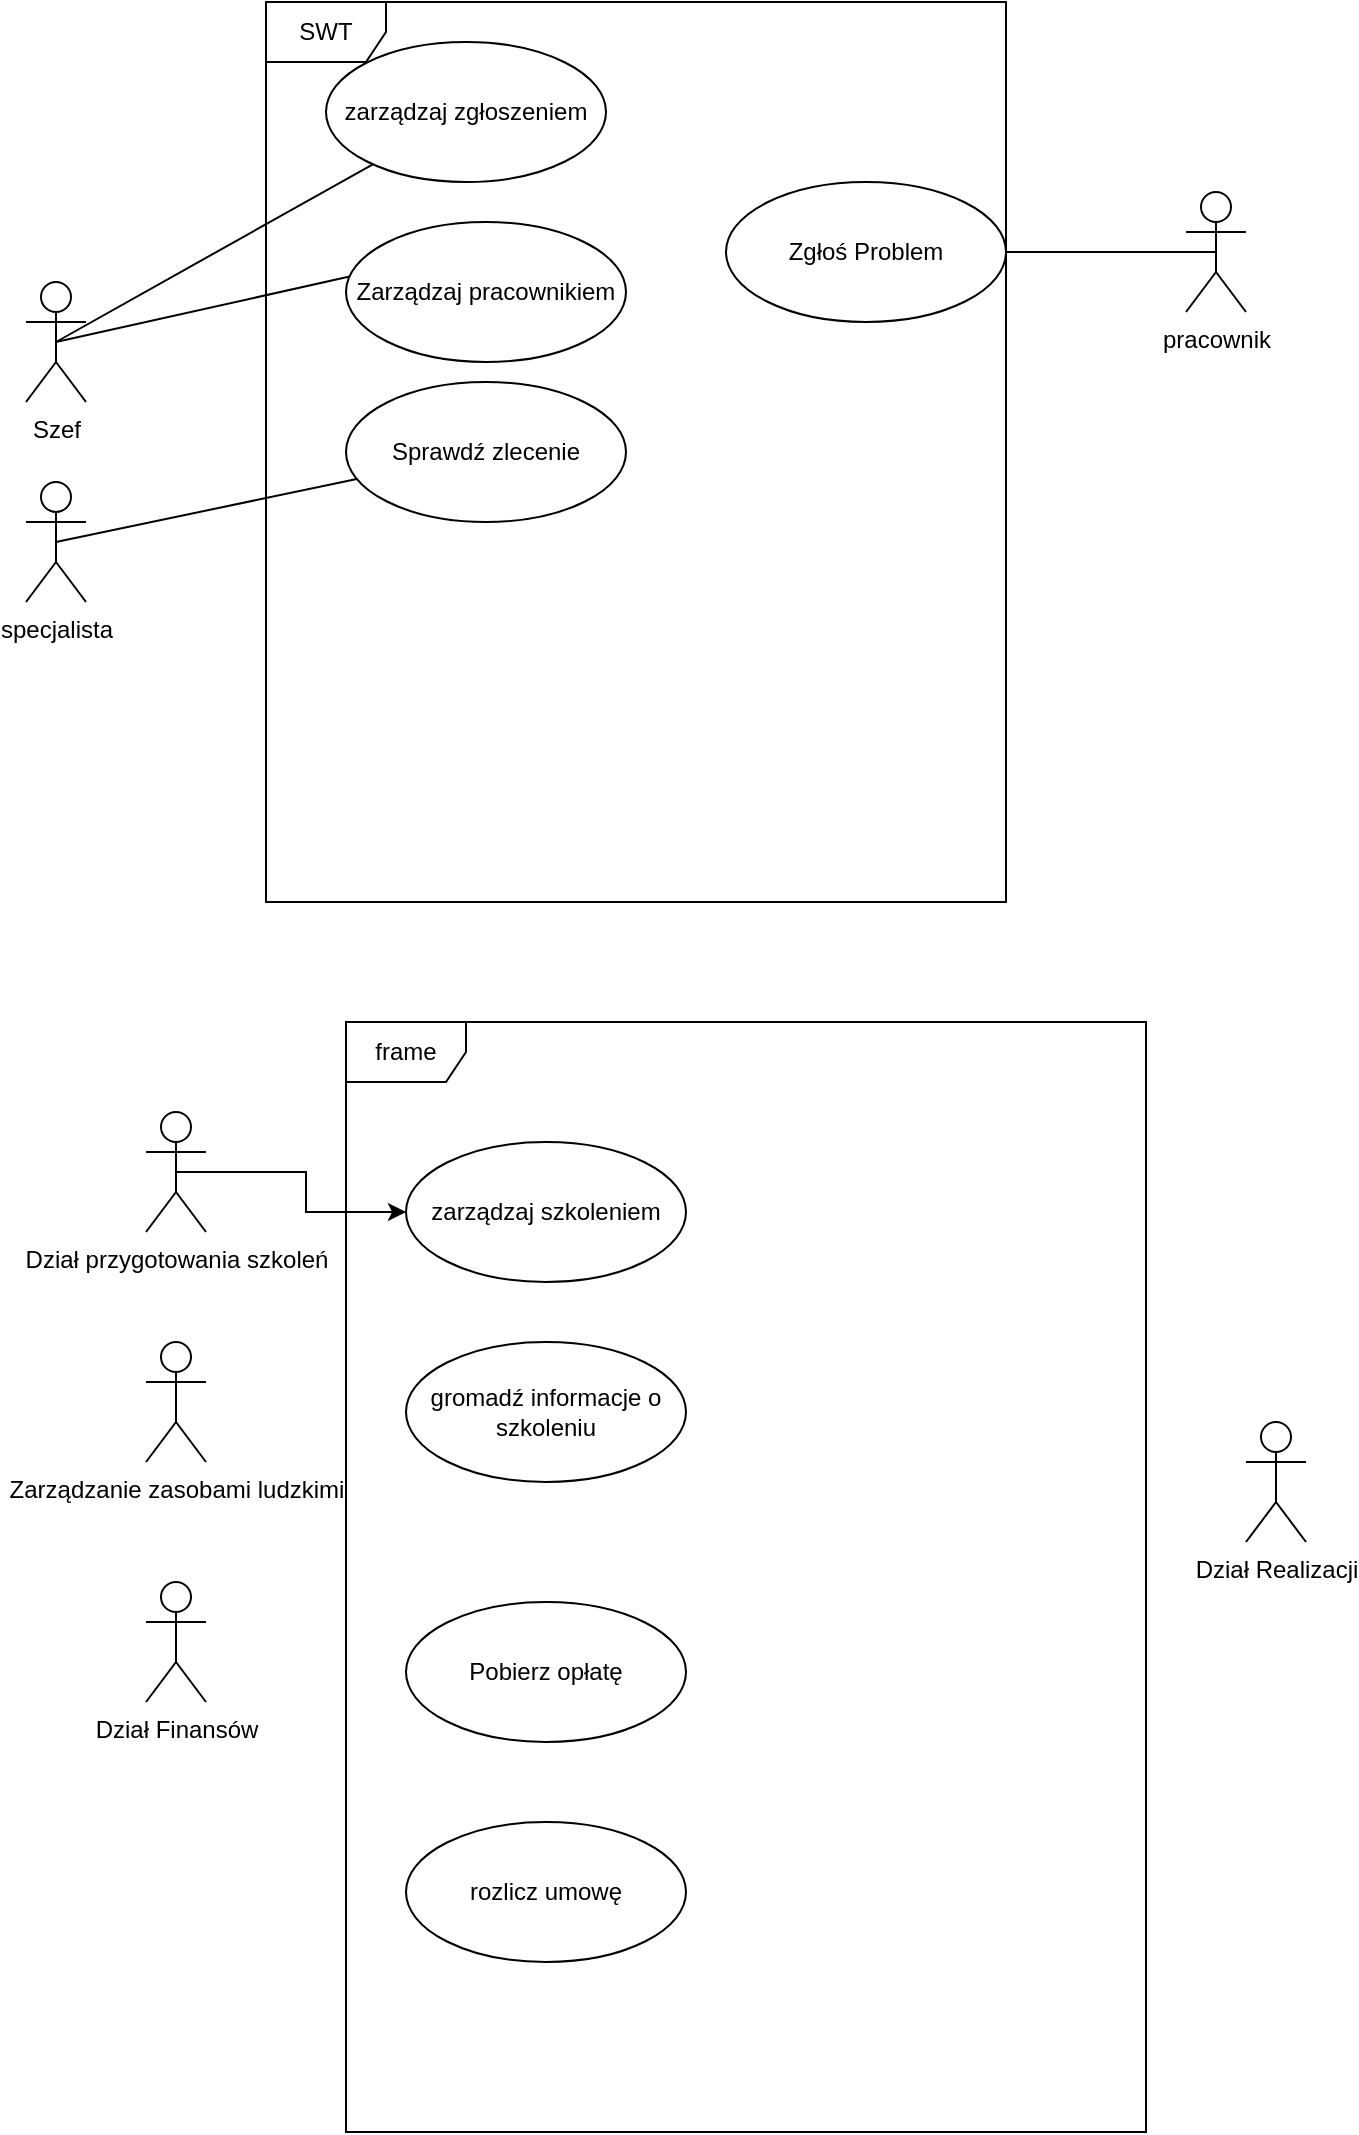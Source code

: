 <mxfile version="21.0.2" type="device"><diagram name="Strona-1" id="D5Cuy-G5Z_ODtFPrddaj"><mxGraphModel dx="1434" dy="764" grid="1" gridSize="10" guides="1" tooltips="1" connect="1" arrows="1" fold="1" page="1" pageScale="1" pageWidth="827" pageHeight="1169" math="0" shadow="0"><root><mxCell id="0"/><mxCell id="1" parent="0"/><mxCell id="JmF5gH1hO1nIBs3xGOic-1" value="SWT" style="shape=umlFrame;whiteSpace=wrap;html=1;pointerEvents=0;" vertex="1" parent="1"><mxGeometry x="200" width="370" height="450" as="geometry"/></mxCell><mxCell id="JmF5gH1hO1nIBs3xGOic-10" style="rounded=0;orthogonalLoop=1;jettySize=auto;html=1;exitX=0.5;exitY=0.5;exitDx=0;exitDy=0;exitPerimeter=0;endArrow=none;endFill=0;" edge="1" parent="1" source="JmF5gH1hO1nIBs3xGOic-2" target="JmF5gH1hO1nIBs3xGOic-9"><mxGeometry relative="1" as="geometry"/></mxCell><mxCell id="JmF5gH1hO1nIBs3xGOic-12" style="rounded=0;orthogonalLoop=1;jettySize=auto;html=1;entryX=0.021;entryY=0.386;entryDx=0;entryDy=0;entryPerimeter=0;endArrow=none;endFill=0;exitX=0.5;exitY=0.5;exitDx=0;exitDy=0;exitPerimeter=0;" edge="1" parent="1" source="JmF5gH1hO1nIBs3xGOic-2" target="JmF5gH1hO1nIBs3xGOic-11"><mxGeometry relative="1" as="geometry"/></mxCell><mxCell id="JmF5gH1hO1nIBs3xGOic-2" value="Szef" style="shape=umlActor;verticalLabelPosition=bottom;verticalAlign=top;html=1;" vertex="1" parent="1"><mxGeometry x="80" y="140" width="30" height="60" as="geometry"/></mxCell><mxCell id="JmF5gH1hO1nIBs3xGOic-15" style="rounded=0;orthogonalLoop=1;jettySize=auto;html=1;exitX=0.5;exitY=0.5;exitDx=0;exitDy=0;exitPerimeter=0;endArrow=none;endFill=0;" edge="1" parent="1" source="JmF5gH1hO1nIBs3xGOic-3" target="JmF5gH1hO1nIBs3xGOic-14"><mxGeometry relative="1" as="geometry"/></mxCell><mxCell id="JmF5gH1hO1nIBs3xGOic-3" value="specjalista" style="shape=umlActor;verticalLabelPosition=bottom;verticalAlign=top;html=1;" vertex="1" parent="1"><mxGeometry x="80" y="240" width="30" height="60" as="geometry"/></mxCell><mxCell id="JmF5gH1hO1nIBs3xGOic-17" style="rounded=0;orthogonalLoop=1;jettySize=auto;html=1;exitX=0.5;exitY=0.5;exitDx=0;exitDy=0;exitPerimeter=0;entryX=1;entryY=0.5;entryDx=0;entryDy=0;endArrow=none;endFill=0;" edge="1" parent="1" source="JmF5gH1hO1nIBs3xGOic-4" target="JmF5gH1hO1nIBs3xGOic-16"><mxGeometry relative="1" as="geometry"/></mxCell><mxCell id="JmF5gH1hO1nIBs3xGOic-4" value="pracownik" style="shape=umlActor;verticalLabelPosition=bottom;verticalAlign=top;html=1;" vertex="1" parent="1"><mxGeometry x="660" y="95" width="30" height="60" as="geometry"/></mxCell><mxCell id="JmF5gH1hO1nIBs3xGOic-9" value="zarządzaj zgłoszeniem" style="ellipse;whiteSpace=wrap;html=1;" vertex="1" parent="1"><mxGeometry x="230" y="20" width="140" height="70" as="geometry"/></mxCell><mxCell id="JmF5gH1hO1nIBs3xGOic-11" value="Zarządzaj pracownikiem" style="ellipse;whiteSpace=wrap;html=1;" vertex="1" parent="1"><mxGeometry x="240" y="110" width="140" height="70" as="geometry"/></mxCell><mxCell id="JmF5gH1hO1nIBs3xGOic-14" value="Sprawdź zlecenie" style="ellipse;whiteSpace=wrap;html=1;" vertex="1" parent="1"><mxGeometry x="240" y="190" width="140" height="70" as="geometry"/></mxCell><mxCell id="JmF5gH1hO1nIBs3xGOic-16" value="Zgłoś Problem" style="ellipse;whiteSpace=wrap;html=1;" vertex="1" parent="1"><mxGeometry x="430" y="90" width="140" height="70" as="geometry"/></mxCell><mxCell id="JmF5gH1hO1nIBs3xGOic-18" value="frame" style="shape=umlFrame;whiteSpace=wrap;html=1;pointerEvents=0;" vertex="1" parent="1"><mxGeometry x="240" y="510" width="400" height="555" as="geometry"/></mxCell><mxCell id="JmF5gH1hO1nIBs3xGOic-30" style="edgeStyle=orthogonalEdgeStyle;rounded=0;orthogonalLoop=1;jettySize=auto;html=1;exitX=0.5;exitY=0.5;exitDx=0;exitDy=0;exitPerimeter=0;" edge="1" parent="1" source="JmF5gH1hO1nIBs3xGOic-19" target="JmF5gH1hO1nIBs3xGOic-29"><mxGeometry relative="1" as="geometry"/></mxCell><mxCell id="JmF5gH1hO1nIBs3xGOic-19" value="Dział przygotowania szkoleń" style="shape=umlActor;verticalLabelPosition=bottom;verticalAlign=top;html=1;" vertex="1" parent="1"><mxGeometry x="140" y="555" width="30" height="60" as="geometry"/></mxCell><mxCell id="JmF5gH1hO1nIBs3xGOic-20" value="Zarządzanie zasobami ludzkimi" style="shape=umlActor;verticalLabelPosition=bottom;verticalAlign=top;html=1;" vertex="1" parent="1"><mxGeometry x="140" y="670" width="30" height="60" as="geometry"/></mxCell><mxCell id="JmF5gH1hO1nIBs3xGOic-21" value="Dział Finansów" style="shape=umlActor;verticalLabelPosition=bottom;verticalAlign=top;html=1;" vertex="1" parent="1"><mxGeometry x="140" y="790" width="30" height="60" as="geometry"/></mxCell><mxCell id="JmF5gH1hO1nIBs3xGOic-22" value="Dział Realizacji" style="shape=umlActor;verticalLabelPosition=bottom;verticalAlign=top;html=1;" vertex="1" parent="1"><mxGeometry x="690" y="710" width="30" height="60" as="geometry"/></mxCell><mxCell id="JmF5gH1hO1nIBs3xGOic-29" value="zarządzaj szkoleniem" style="ellipse;whiteSpace=wrap;html=1;" vertex="1" parent="1"><mxGeometry x="270" y="570" width="140" height="70" as="geometry"/></mxCell><mxCell id="JmF5gH1hO1nIBs3xGOic-31" value="gromadź informacje o szkoleniu" style="ellipse;whiteSpace=wrap;html=1;" vertex="1" parent="1"><mxGeometry x="270" y="670" width="140" height="70" as="geometry"/></mxCell><mxCell id="JmF5gH1hO1nIBs3xGOic-32" value="Pobierz opłatę" style="ellipse;whiteSpace=wrap;html=1;" vertex="1" parent="1"><mxGeometry x="270" y="800" width="140" height="70" as="geometry"/></mxCell><mxCell id="JmF5gH1hO1nIBs3xGOic-33" value="rozlicz umowę" style="ellipse;whiteSpace=wrap;html=1;" vertex="1" parent="1"><mxGeometry x="270" y="910" width="140" height="70" as="geometry"/></mxCell></root></mxGraphModel></diagram></mxfile>